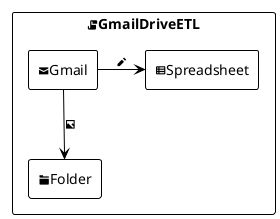 @startuml overall
!theme plain

rectangle <&script>GmailDriveETL as script {
  rectangle <&envelope-closed>Gmail as gmail {
  }
  rectangle <&spreadsheet>Spreadsheet as spreadsheet {
  }
  rectangle <&folder>Folder as folder {
  }
}

gmail -> spreadsheet : <&pencil>
gmail --> folder : <&image>
@enduml
